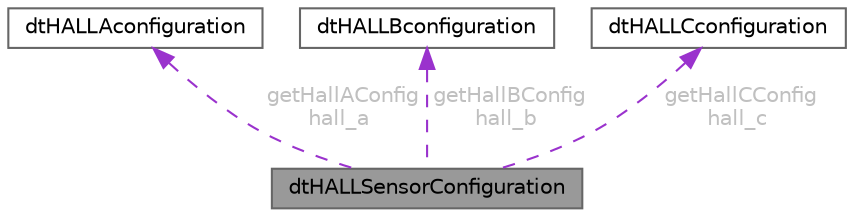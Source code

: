 digraph "dtHALLSensorConfiguration"
{
 // LATEX_PDF_SIZE
  bgcolor="transparent";
  edge [fontname=Helvetica,fontsize=10,labelfontname=Helvetica,labelfontsize=10];
  node [fontname=Helvetica,fontsize=10,shape=box,height=0.2,width=0.4];
  Node1 [id="Node000001",label="dtHALLSensorConfiguration",height=0.2,width=0.4,color="gray40", fillcolor="grey60", style="filled", fontcolor="black",tooltip=" "];
  Node2 -> Node1 [id="edge1_Node000001_Node000002",dir="back",color="darkorchid3",style="dashed",tooltip=" ",label=" getHallAConfig\nhall_a",fontcolor="grey" ];
  Node2 [id="Node000002",label="dtHALLAconfiguration",height=0.2,width=0.4,color="gray40", fillcolor="white", style="filled",URL="$structdt_h_a_l_l_aconfiguration.html",tooltip="Configuration structure for Hall A sensor."];
  Node3 -> Node1 [id="edge2_Node000001_Node000003",dir="back",color="darkorchid3",style="dashed",tooltip=" ",label=" getHallBConfig\nhall_b",fontcolor="grey" ];
  Node3 [id="Node000003",label="dtHALLBconfiguration",height=0.2,width=0.4,color="gray40", fillcolor="white", style="filled",URL="$structdt_h_a_l_l_bconfiguration.html",tooltip="Configuration structure for Hall B sensor."];
  Node4 -> Node1 [id="edge3_Node000001_Node000004",dir="back",color="darkorchid3",style="dashed",tooltip=" ",label=" getHallCConfig\nhall_c",fontcolor="grey" ];
  Node4 [id="Node000004",label="dtHALLCconfiguration",height=0.2,width=0.4,color="gray40", fillcolor="white", style="filled",URL="$structdt_h_a_l_l_cconfiguration.html",tooltip="Configuration structure for Hall C sensor."];
}
